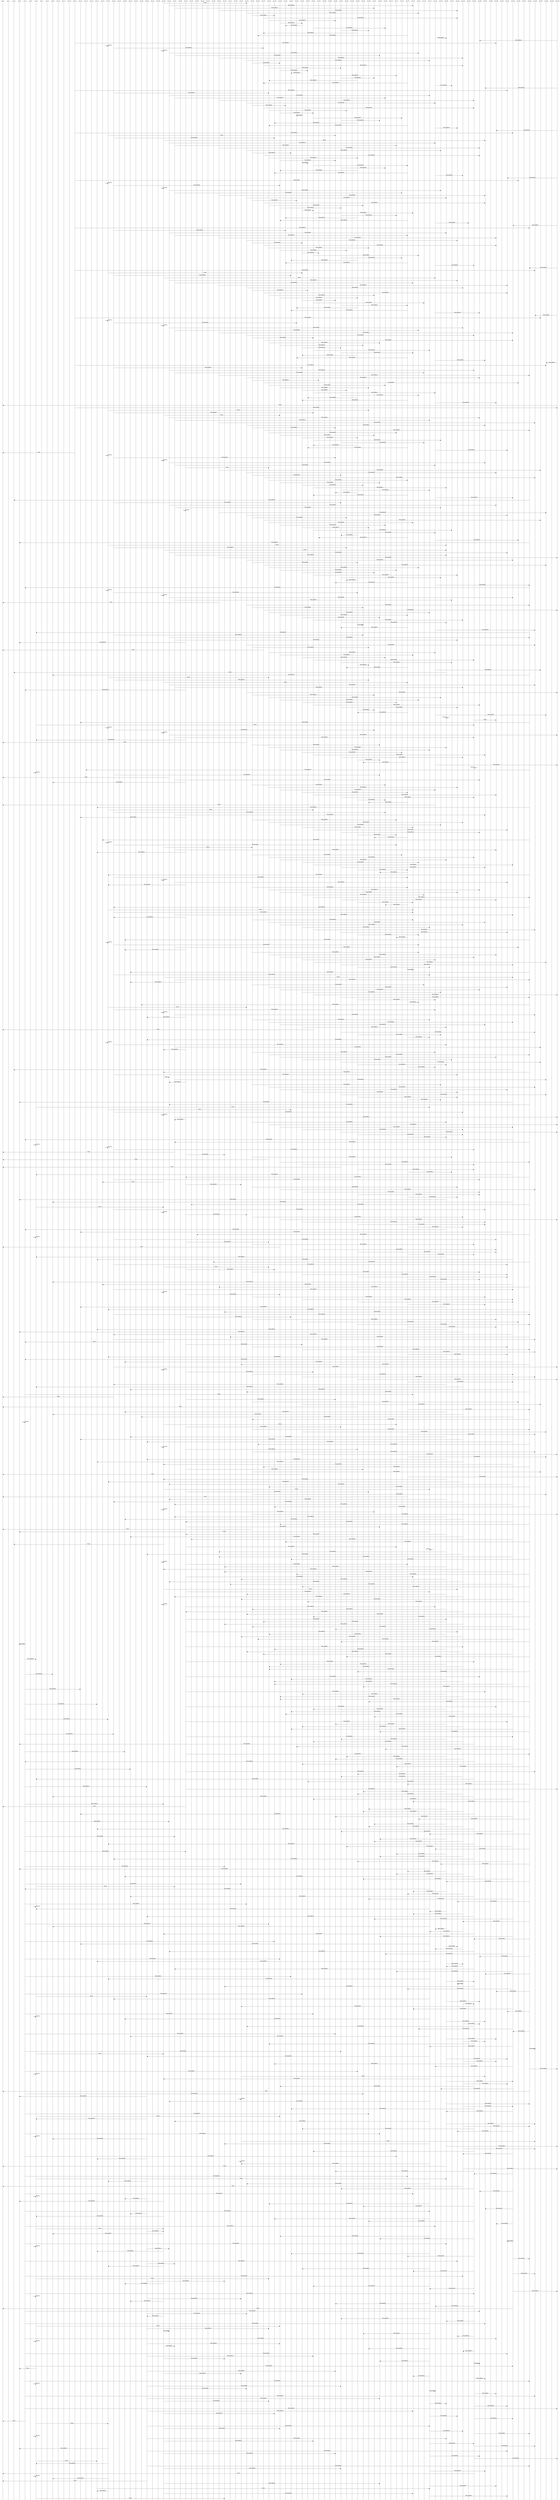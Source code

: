 msc{

Actor0,Actor1,Actor2,Actor3,Actor4,Actor5,Actor6,Actor7,Actor8,Actor9,Actor10,Actor11,Actor12,Actor13,Actor14,Actor15,Actor16,Actor17,Actor18,Actor19,Actor20,Actor21,Actor22,Actor23,Actor24,Actor25,Actor26,Actor27,Actor28,Actor29,Actor30,Actor31,Actor32,Actor33,Actor34,Actor35,Actor36,Actor37,Actor38,Actor39,Actor40,Actor41,Actor42,Actor43,Actor44,Actor45,Actor46,Actor47,Actor48,Actor49,Actor50,Actor51,Actor52,Actor53,Actor54,Actor55,Actor56,Actor57,Actor58,Actor59,Actor60,Actor61,Actor62,Actor63,Actor64,Actor65,Actor66,Actor67,Actor68,Actor69,Actor70,Actor71,Actor72,Actor73,Actor74,Actor75,Actor76,Actor77,Actor78,Actor79,Actor80,Actor81,Actor82,Actor83,Actor84,Actor85,Actor86,Actor87,Actor88,Actor89,Actor90,Actor91,Actor92,Actor93,Actor94,Actor95,Actor96,Actor97,Actor98,Actor99,Actor100;
 Actor29 => Actor44 [label="Rumor"];
 Actor30 => Actor74 [label="RemoveMe(G"];
 Actor31 => Actor67 [label="RemoveMe(G"];
 Actor39 => Actor82 [label="RemoveMe(G"];
 Actor44 => Actor75 [label="RemoveMe(G"];
 Actor45 => Actor49 [label="RemoveMe(G"];
 Actor47 => Actor82 [label="RemoveMe(G"];
 Actor48 => Actor60 [label="RemoveMe(G"];
 Actor50 => Actor54 [label="RemoveMe(G"];
 Actor54 => Actor51 [label="RemoveMe(G"];
 Actor56 => Actor69 [label="RemoveMe(G"];
 Actor61 => Actor66 [label="RemoveMe(G"];
 Actor64 => Actor47 [label="RemoveMe(G"];
 Actor73 => Actor46 [label="RemoveMe(G"];
 Actor78 => Actor80 [label="RemoveMe(G"];
 Actor100 => Actor86 [label="RemoveMe(G"];
 Actor13 => Actor89 [label="RemoveMe(G"];
 Actor19 => Actor19 [label="Remind"];
 Actor20 => Actor47 [label="RemoveMe(G"];
 Actor29 => Actor29 [label="Remind"];
 Actor30 => Actor75 [label="RemoveMe(G"];
 Actor31 => Actor68 [label="RemoveMe(G"];
 Actor39 => Actor83 [label="RemoveMe(G"];
 Actor44 => Actor77 [label="RemoveMe(G"];
 Actor45 => Actor50 [label="RemoveMe(G"];
 Actor47 => Actor83 [label="RemoveMe(G"];
 Actor48 => Actor61 [label="RemoveMe(G"];
 Actor50 => Actor55 [label="RemoveMe(G"];
 Actor54 => Actor52 [label="RemoveMe(G"];
 Actor56 => Actor71 [label="RemoveMe(G"];
 Actor61 => Actor67 [label="RemoveMe(G"];
 Actor64 => Actor48 [label="RemoveMe(G"];
 Actor73 => Actor47 [label="RemoveMe(G"];
 Actor78 => Actor81 [label="RemoveMe(G"];
 Actor100 => Actor87 [label="RemoveMe(G"];
 Actor13 => Actor91 [label="RemoveMe(G"];
 Actor20 => Actor48 [label="RemoveMe(G"];
 Actor30 => Actor77 [label="RemoveMe(G"];
 Actor31 => Actor69 [label="RemoveMe(G"];
 Actor39 => Actor85 [label="RemoveMe(G"];
 Actor44 => Actor78 [label="RemoveMe(G"];
 Actor45 => Actor51 [label="RemoveMe(G"];
 Actor47 => Actor85 [label="RemoveMe(G"];
 Actor48 => Actor62 [label="RemoveMe(G"];
 Actor50 => Actor56 [label="RemoveMe(G"];
 Actor54 => Actor53 [label="RemoveMe(G"];
 Actor56 => Actor72 [label="RemoveMe(G"];
 Actor61 => Actor68 [label="RemoveMe(G"];
 Actor64 => Actor49 [label="RemoveMe(G"];
 Actor73 => Actor48 [label="RemoveMe(G"];
 Actor78 => Actor82 [label="RemoveMe(G"];
 Actor100 => Actor89 [label="RemoveMe(G"];
 Actor13 => Actor92 [label="RemoveMe(G"];
 Actor19 => Actor60 [label="Rumor"];
 Actor20 => Actor49 [label="RemoveMe(G"];
 Actor29 => Actor87 [label="Rumor"];
 Actor30 => Actor78 [label="RemoveMe(G"];
 Actor31 => Actor71 [label="RemoveMe(G"];
 Actor39 => Actor86 [label="RemoveMe(G"];
 Actor44 => Actor79 [label="RemoveMe(G"];
 Actor45 => Actor52 [label="RemoveMe(G"];
 Actor47 => Actor86 [label="RemoveMe(G"];
 Actor48 => Actor64 [label="RemoveMe(G"];
 Actor50 => Actor60 [label="RemoveMe(G"];
 Actor54 => Actor55 [label="RemoveMe(G"];
 Actor56 => Actor73 [label="RemoveMe(G"];
 Actor61 => Actor69 [label="RemoveMe(G"];
 Actor64 => Actor50 [label="RemoveMe(G"];
 Actor73 => Actor49 [label="RemoveMe(G"];
 Actor78 => Actor83 [label="RemoveMe(G"];
 Actor100 => Actor91 [label="RemoveMe(G"];
 Actor13 => Actor93 [label="RemoveMe(G"];
 Actor19 => Actor19 [label="Remind"];
 Actor20 => Actor50 [label="RemoveMe(G"];
 Actor29 => Actor29 [label="Remind"];
 Actor30 => Actor79 [label="RemoveMe(G"];
 Actor31 => Actor72 [label="RemoveMe(G"];
 Actor39 => Actor87 [label="RemoveMe(G"];
 Actor44 => Actor80 [label="RemoveMe(G"];
 Actor45 => Actor53 [label="RemoveMe(G"];
 Actor47 => Actor87 [label="RemoveMe(G"];
 Actor48 => Actor65 [label="RemoveMe(G"];
 Actor50 => Actor61 [label="RemoveMe(G"];
 Actor54 => Actor56 [label="RemoveMe(G"];
 Actor56 => Actor74 [label="RemoveMe(G"];
 Actor61 => Actor71 [label="RemoveMe(G"];
 Actor64 => Actor51 [label="RemoveMe(G"];
 Actor73 => Actor50 [label="RemoveMe(G"];
 Actor78 => Actor84 [label="RemoveMe(G"];
 Actor100 => Actor92 [label="RemoveMe(G"];
 Actor13 => Actor95 [label="RemoveMe(G"];
 Actor20 => Actor51 [label="RemoveMe(G"];
 Actor30 => Actor80 [label="RemoveMe(G"];
 Actor31 => Actor73 [label="RemoveMe(G"];
 Actor39 => Actor89 [label="RemoveMe(G"];
 Actor44 => Actor82 [label="RemoveMe(G"];
 Actor45 => Actor54 [label="RemoveMe(G"];
 Actor47 => Actor89 [label="RemoveMe(G"];
 Actor48 => Actor66 [label="RemoveMe(G"];
 Actor50 => Actor62 [label="RemoveMe(G"];
 Actor54 => Actor57 [label="RemoveMe(G"];
 Actor56 => Actor75 [label="RemoveMe(G"];
 Actor61 => Actor72 [label="RemoveMe(G"];
 Actor64 => Actor52 [label="RemoveMe(G"];
 Actor73 => Actor51 [label="RemoveMe(G"];
 Actor78 => Actor85 [label="RemoveMe(G"];
 Actor100 => Actor95 [label="RemoveMe(G"];
 Actor13 => Actor96 [label="RemoveMe(G"];
 Actor19 => Actor54 [label="Rumor"];
 Actor20 => Actor52 [label="RemoveMe(G"];
 Actor29 => Actor78 [label="Rumor"];
 Actor30 => Actor82 [label="RemoveMe(G"];
 Actor31 => Actor74 [label="RemoveMe(G"];
 Actor39 => Actor91 [label="RemoveMe(G"];
 Actor44 => Actor83 [label="RemoveMe(G"];
 Actor45 => Actor55 [label="RemoveMe(G"];
 Actor47 => Actor91 [label="RemoveMe(G"];
 Actor48 => Actor67 [label="RemoveMe(G"];
 Actor50 => Actor64 [label="RemoveMe(G"];
 Actor54 => Actor60 [label="RemoveMe(G"];
 Actor56 => Actor76 [label="RemoveMe(G"];
 Actor61 => Actor73 [label="RemoveMe(G"];
 Actor64 => Actor53 [label="RemoveMe(G"];
 Actor73 => Actor52 [label="RemoveMe(G"];
 Actor78 => Actor86 [label="RemoveMe(G"];
 Actor100 => Actor96 [label="RemoveMe(G"];
 Actor13 => Actor97 [label="RemoveMe(G"];
 Actor19 => Actor19 [label="Remind"];
 Actor20 => Actor53 [label="RemoveMe(G"];
 Actor29 => Actor29 [label="Remind"];
 Actor30 => Actor83 [label="RemoveMe(G"];
 Actor31 => Actor75 [label="RemoveMe(G"];
 Actor39 => Actor92 [label="RemoveMe(G"];
 Actor44 => Actor85 [label="RemoveMe(G"];
 Actor45 => Actor56 [label="RemoveMe(G"];
 Actor47 => Actor92 [label="RemoveMe(G"];
 Actor48 => Actor68 [label="RemoveMe(G"];
 Actor50 => Actor65 [label="RemoveMe(G"];
 Actor54 => Actor61 [label="RemoveMe(G"];
 Actor56 => Actor77 [label="RemoveMe(G"];
 Actor61 => Actor74 [label="RemoveMe(G"];
 Actor64 => Actor54 [label="RemoveMe(G"];
 Actor73 => Actor53 [label="RemoveMe(G"];
 Actor78 => Actor87 [label="RemoveMe(G"];
 Actor100 => Actor98 [label="RemoveMe(G"];
 Actor13 => Actor98 [label="RemoveMe(G"];
 Actor20 => Actor54 [label="RemoveMe(G"];
 Actor30 => Actor85 [label="RemoveMe(G"];
 Actor31 => Actor76 [label="RemoveMe(G"];
 Actor39 => Actor95 [label="RemoveMe(G"];
 Actor44 => Actor86 [label="RemoveMe(G"];
 Actor45 => Actor57 [label="RemoveMe(G"];
 Actor47 => Actor93 [label="RemoveMe(G"];
 Actor48 => Actor69 [label="RemoveMe(G"];
 Actor50 => Actor66 [label="RemoveMe(G"];
 Actor54 => Actor62 [label="RemoveMe(G"];
 Actor56 => Actor78 [label="RemoveMe(G"];
 Actor61 => Actor75 [label="RemoveMe(G"];
 Actor64 => Actor55 [label="RemoveMe(G"];
 Actor73 => Actor54 [label="RemoveMe(G"];
 Actor78 => Actor89 [label="RemoveMe(G"];
 Actor100 => Actor0 [label="Finish"];
 Actor13 => Actor100 [label="RemoveMe(G"];
 Actor19 => Actor66 [label="Rumor"];
 Actor20 => Actor56 [label="RemoveMe(G"];
 Actor29 => Actor50 [label="Rumor"];
 Actor30 => Actor86 [label="RemoveMe(G"];
 Actor31 => Actor77 [label="RemoveMe(G"];
 Actor39 => Actor96 [label="RemoveMe(G"];
 Actor44 => Actor87 [label="RemoveMe(G"];
 Actor45 => Actor60 [label="RemoveMe(G"];
 Actor47 => Actor95 [label="RemoveMe(G"];
 Actor48 => Actor71 [label="RemoveMe(G"];
 Actor50 => Actor67 [label="RemoveMe(G"];
 Actor54 => Actor64 [label="RemoveMe(G"];
 Actor56 => Actor79 [label="RemoveMe(G"];
 Actor61 => Actor76 [label="RemoveMe(G"];
 Actor64 => Actor56 [label="RemoveMe(G"];
 Actor73 => Actor55 [label="RemoveMe(G"];
 Actor78 => Actor91 [label="RemoveMe(G"];
 Actor13 => Actor0 [label="Finish"];
 Actor19 => Actor19 [label="Remind"];
 Actor20 => Actor60 [label="RemoveMe(G"];
 Actor29 => Actor29 [label="Remind"];
 Actor30 => Actor87 [label="RemoveMe(G"];
 Actor31 => Actor78 [label="RemoveMe(G"];
 Actor33 => Actor48 [label="Rumor"];
 Actor39 => Actor97 [label="RemoveMe(G"];
 Actor44 => Actor89 [label="RemoveMe(G"];
 Actor45 => Actor61 [label="RemoveMe(G"];
 Actor47 => Actor96 [label="RemoveMe(G"];
 Actor48 => Actor73 [label="RemoveMe(G"];
 Actor50 => Actor68 [label="RemoveMe(G"];
 Actor54 => Actor65 [label="RemoveMe(G"];
 Actor56 => Actor80 [label="RemoveMe(G"];
 Actor61 => Actor77 [label="RemoveMe(G"];
 Actor64 => Actor60 [label="RemoveMe(G"];
 Actor73 => Actor56 [label="RemoveMe(G"];
 Actor78 => Actor92 [label="RemoveMe(G"];
 Actor95 => Actor2 [label="RemoveMe(G"];
 Actor20 => Actor61 [label="RemoveMe(G"];
 Actor30 => Actor89 [label="RemoveMe(G"];
 Actor31 => Actor79 [label="RemoveMe(G"];
 Actor33 => Actor33 [label="Remind"];
 Actor39 => Actor98 [label="RemoveMe(G"];
 Actor44 => Actor91 [label="RemoveMe(G"];
 Actor45 => Actor62 [label="RemoveMe(G"];
 Actor47 => Actor97 [label="RemoveMe(G"];
 Actor48 => Actor74 [label="RemoveMe(G"];
 Actor50 => Actor69 [label="RemoveMe(G"];
 Actor54 => Actor66 [label="RemoveMe(G"];
 Actor56 => Actor81 [label="RemoveMe(G"];
 Actor61 => Actor78 [label="RemoveMe(G"];
 Actor64 => Actor61 [label="RemoveMe(G"];
 Actor73 => Actor57 [label="RemoveMe(G"];
 Actor78 => Actor93 [label="RemoveMe(G"];
 Actor95 => Actor3 [label="RemoveMe(G"];
 Actor19 => Actor80 [label="Rumor"];
 Actor20 => Actor62 [label="RemoveMe(G"];
 Actor29 => Actor80 [label="Rumor"];
 Actor30 => Actor91 [label="RemoveMe(G"];
 Actor31 => Actor80 [label="RemoveMe(G"];
 Actor39 => Actor100 [label="RemoveMe(G"];
 Actor44 => Actor92 [label="RemoveMe(G"];
 Actor45 => Actor64 [label="RemoveMe(G"];
 Actor47 => Actor98 [label="RemoveMe(G"];
 Actor48 => Actor75 [label="RemoveMe(G"];
 Actor50 => Actor71 [label="RemoveMe(G"];
 Actor54 => Actor67 [label="RemoveMe(G"];
 Actor56 => Actor82 [label="RemoveMe(G"];
 Actor61 => Actor79 [label="RemoveMe(G"];
 Actor64 => Actor62 [label="RemoveMe(G"];
 Actor73 => Actor60 [label="RemoveMe(G"];
 Actor78 => Actor95 [label="RemoveMe(G"];
 Actor95 => Actor4 [label="RemoveMe(G"];
 Actor19 => Actor19 [label="Remind"];
 Actor20 => Actor64 [label="RemoveMe(G"];
 Actor29 => Actor29 [label="Remind"];
 Actor30 => Actor92 [label="RemoveMe(G"];
 Actor31 => Actor81 [label="RemoveMe(G"];
 Actor39 => Actor0 [label="Finish"];
 Actor44 => Actor95 [label="RemoveMe(G"];
 Actor45 => Actor65 [label="RemoveMe(G"];
 Actor47 => Actor100 [label="RemoveMe(G"];
 Actor48 => Actor77 [label="RemoveMe(G"];
 Actor50 => Actor73 [label="RemoveMe(G"];
 Actor54 => Actor68 [label="RemoveMe(G"];
 Actor56 => Actor83 [label="RemoveMe(G"];
 Actor61 => Actor80 [label="RemoveMe(G"];
 Actor64 => Actor65 [label="RemoveMe(G"];
 Actor73 => Actor61 [label="RemoveMe(G"];
 Actor78 => Actor96 [label="RemoveMe(G"];
 Actor95 => Actor6 [label="RemoveMe(G"];
 Actor20 => Actor65 [label="RemoveMe(G"];
 Actor30 => Actor95 [label="RemoveMe(G"];
 Actor31 => Actor82 [label="RemoveMe(G"];
 Actor33 => Actor3 [label="RemoveMe(G"];
 Actor44 => Actor96 [label="RemoveMe(G"];
 Actor45 => Actor66 [label="RemoveMe(G"];
 Actor47 => Actor0 [label="Finish"];
 Actor48 => Actor78 [label="RemoveMe(G"];
 Actor50 => Actor74 [label="RemoveMe(G"];
 Actor54 => Actor69 [label="RemoveMe(G"];
 Actor56 => Actor85 [label="RemoveMe(G"];
 Actor61 => Actor81 [label="RemoveMe(G"];
 Actor64 => Actor66 [label="RemoveMe(G"];
 Actor73 => Actor62 [label="RemoveMe(G"];
 Actor78 => Actor97 [label="RemoveMe(G"];
 Actor80 => Actor2 [label="Rumor"];
 Actor95 => Actor9 [label="RemoveMe(G"];
 Actor19 => Actor48 [label="Rumor"];
 Actor20 => Actor66 [label="RemoveMe(G"];
 Actor29 => Actor73 [label="Rumor"];
 Actor30 => Actor96 [label="RemoveMe(G"];
 Actor31 => Actor83 [label="RemoveMe(G"];
 Actor33 => Actor4 [label="RemoveMe(G"];
 Actor44 => Actor100 [label="RemoveMe(G"];
 Actor45 => Actor67 [label="RemoveMe(G"];
 Actor48 => Actor79 [label="RemoveMe(G"];
 Actor50 => Actor75 [label="RemoveMe(G"];
 Actor54 => Actor71 [label="RemoveMe(G"];
 Actor56 => Actor86 [label="RemoveMe(G"];
 Actor61 => Actor82 [label="RemoveMe(G"];
 Actor64 => Actor67 [label="RemoveMe(G"];
 Actor73 => Actor64 [label="RemoveMe(G"];
 Actor78 => Actor98 [label="RemoveMe(G"];
 Actor80 => Actor80 [label="Remind"];
 Actor85 => Actor89 [label="Rumor"];
 Actor95 => Actor14 [label="RemoveMe(G"];
 Actor6 => Actor85 [label="Rumor"];
 Actor19 => Actor19 [label="Remind"];
 Actor20 => Actor67 [label="RemoveMe(G"];
 Actor29 => Actor29 [label="Remind"];
 Actor30 => Actor100 [label="RemoveMe(G"];
 Actor31 => Actor85 [label="RemoveMe(G"];
 Actor33 => Actor6 [label="RemoveMe(G"];
 Actor44 => Actor0 [label="Finish"];
 Actor45 => Actor68 [label="RemoveMe(G"];
 Actor48 => Actor80 [label="RemoveMe(G"];
 Actor50 => Actor77 [label="RemoveMe(G"];
 Actor54 => Actor72 [label="RemoveMe(G"];
 Actor56 => Actor87 [label="RemoveMe(G"];
 Actor61 => Actor83 [label="RemoveMe(G"];
 Actor64 => Actor68 [label="RemoveMe(G"];
 Actor73 => Actor65 [label="RemoveMe(G"];
 Actor78 => Actor100 [label="RemoveMe(G"];
 Actor85 => Actor85 [label="Remind"];
 Actor95 => Actor15 [label="RemoveMe(G"];
 Actor6 => Actor6 [label="Remind"];
 Actor20 => Actor68 [label="RemoveMe(G"];
 Actor30 => Actor0 [label="Finish"];
 Actor31 => Actor86 [label="RemoveMe(G"];
 Actor33 => Actor9 [label="RemoveMe(G"];
 Actor45 => Actor69 [label="RemoveMe(G"];
 Actor48 => Actor82 [label="RemoveMe(G"];
 Actor50 => Actor78 [label="RemoveMe(G"];
 Actor54 => Actor73 [label="RemoveMe(G"];
 Actor56 => Actor89 [label="RemoveMe(G"];
 Actor61 => Actor85 [label="RemoveMe(G"];
 Actor64 => Actor69 [label="RemoveMe(G"];
 Actor73 => Actor66 [label="RemoveMe(G"];
 Actor78 => Actor0 [label="Finish"];
 Actor95 => Actor17 [label="RemoveMe(G"];
 Actor19 => Actor56 [label="Rumor"];
 Actor20 => Actor69 [label="RemoveMe(G"];
 Actor31 => Actor87 [label="RemoveMe(G"];
 Actor33 => Actor14 [label="RemoveMe(G"];
 Actor45 => Actor71 [label="RemoveMe(G"];
 Actor48 => Actor83 [label="RemoveMe(G"];
 Actor50 => Actor79 [label="RemoveMe(G"];
 Actor54 => Actor74 [label="RemoveMe(G"];
 Actor56 => Actor91 [label="RemoveMe(G"];
 Actor61 => Actor86 [label="RemoveMe(G"];
 Actor64 => Actor71 [label="RemoveMe(G"];
 Actor73 => Actor67 [label="RemoveMe(G"];
 Actor95 => Actor18 [label="RemoveMe(G"];
 Actor19 => Actor19 [label="Remind"];
 Actor20 => Actor71 [label="RemoveMe(G"];
 Actor29 => Actor45 [label="Rumor"];
 Actor31 => Actor89 [label="RemoveMe(G"];
 Actor33 => Actor17 [label="RemoveMe(G"];
 Actor45 => Actor72 [label="RemoveMe(G"];
 Actor48 => Actor85 [label="RemoveMe(G"];
 Actor50 => Actor80 [label="RemoveMe(G"];
 Actor54 => Actor75 [label="RemoveMe(G"];
 Actor56 => Actor92 [label="RemoveMe(G"];
 Actor61 => Actor87 [label="RemoveMe(G"];
 Actor64 => Actor73 [label="RemoveMe(G"];
 Actor73 => Actor68 [label="RemoveMe(G"];
 Actor95 => Actor19 [label="RemoveMe(G"];
 Actor20 => Actor73 [label="RemoveMe(G"];
 Actor29 => Actor29 [label="Remind"];
 Actor31 => Actor91 [label="RemoveMe(G"];
 Actor33 => Actor19 [label="RemoveMe(G"];
 Actor45 => Actor73 [label="RemoveMe(G"];
 Actor48 => Actor86 [label="RemoveMe(G"];
 Actor50 => Actor82 [label="RemoveMe(G"];
 Actor54 => Actor76 [label="RemoveMe(G"];
 Actor56 => Actor95 [label="RemoveMe(G"];
 Actor61 => Actor89 [label="RemoveMe(G"];
 Actor64 => Actor74 [label="RemoveMe(G"];
 Actor73 => Actor69 [label="RemoveMe(G"];
 Actor95 => Actor20 [label="RemoveMe(G"];
 Actor19 => Actor74 [label="Rumor"];
 Actor20 => Actor74 [label="RemoveMe(G"];
 Actor31 => Actor92 [label="RemoveMe(G"];
 Actor33 => Actor20 [label="RemoveMe(G"];
 Actor45 => Actor74 [label="RemoveMe(G"];
 Actor48 => Actor87 [label="RemoveMe(G"];
 Actor50 => Actor83 [label="RemoveMe(G"];
 Actor54 => Actor77 [label="RemoveMe(G"];
 Actor56 => Actor96 [label="RemoveMe(G"];
 Actor61 => Actor91 [label="RemoveMe(G"];
 Actor64 => Actor75 [label="RemoveMe(G"];
 Actor73 => Actor71 [label="RemoveMe(G"];
 Actor95 => Actor22 [label="RemoveMe(G"];
 Actor19 => Actor19 [label="Remind"];
 Actor20 => Actor75 [label="RemoveMe(G"];
 Actor31 => Actor93 [label="RemoveMe(G"];
 Actor33 => Actor22 [label="RemoveMe(G"];
 Actor45 => Actor75 [label="RemoveMe(G"];
 Actor48 => Actor89 [label="RemoveMe(G"];
 Actor50 => Actor85 [label="RemoveMe(G"];
 Actor54 => Actor78 [label="RemoveMe(G"];
 Actor56 => Actor98 [label="RemoveMe(G"];
 Actor61 => Actor92 [label="RemoveMe(G"];
 Actor64 => Actor77 [label="RemoveMe(G"];
 Actor73 => Actor74 [label="RemoveMe(G"];
 Actor95 => Actor23 [label="RemoveMe(G"];
 Actor20 => Actor77 [label="RemoveMe(G"];
 Actor29 => Actor92 [label="Rumor"];
 Actor31 => Actor95 [label="RemoveMe(G"];
 Actor33 => Actor23 [label="RemoveMe(G"];
 Actor45 => Actor76 [label="RemoveMe(G"];
 Actor48 => Actor91 [label="RemoveMe(G"];
 Actor50 => Actor86 [label="RemoveMe(G"];
 Actor54 => Actor79 [label="RemoveMe(G"];
 Actor56 => Actor100 [label="RemoveMe(G"];
 Actor61 => Actor95 [label="RemoveMe(G"];
 Actor64 => Actor78 [label="RemoveMe(G"];
 Actor73 => Actor75 [label="RemoveMe(G"];
 Actor95 => Actor25 [label="RemoveMe(G"];
 Actor19 => Actor44 [label="Rumor"];
 Actor20 => Actor78 [label="RemoveMe(G"];
 Actor29 => Actor29 [label="Remind"];
 Actor31 => Actor96 [label="RemoveMe(G"];
 Actor33 => Actor26 [label="RemoveMe(G"];
 Actor45 => Actor77 [label="RemoveMe(G"];
 Actor48 => Actor92 [label="RemoveMe(G"];
 Actor50 => Actor87 [label="RemoveMe(G"];
 Actor54 => Actor80 [label="RemoveMe(G"];
 Actor56 => Actor0 [label="Finish"];
 Actor61 => Actor96 [label="RemoveMe(G"];
 Actor64 => Actor79 [label="RemoveMe(G"];
 Actor73 => Actor77 [label="RemoveMe(G"];
 Actor95 => Actor26 [label="RemoveMe(G"];
 Actor19 => Actor19 [label="Remind"];
 Actor20 => Actor80 [label="RemoveMe(G"];
 Actor31 => Actor97 [label="RemoveMe(G"];
 Actor33 => Actor29 [label="RemoveMe(G"];
 Actor45 => Actor78 [label="RemoveMe(G"];
 Actor48 => Actor95 [label="RemoveMe(G"];
 Actor50 => Actor89 [label="RemoveMe(G"];
 Actor54 => Actor81 [label="RemoveMe(G"];
 Actor61 => Actor97 [label="RemoveMe(G"];
 Actor64 => Actor80 [label="RemoveMe(G"];
 Actor73 => Actor78 [label="RemoveMe(G"];
 Actor92 => Actor2 [label="RemoveMe(G"];
 Actor95 => Actor29 [label="RemoveMe(G"];
 Actor20 => Actor82 [label="RemoveMe(G"];
 Actor29 => Actor30 [label="Rumor"];
 Actor31 => Actor98 [label="RemoveMe(G"];
 Actor33 => Actor30 [label="RemoveMe(G"];
 Actor45 => Actor79 [label="RemoveMe(G"];
 Actor48 => Actor96 [label="RemoveMe(G"];
 Actor50 => Actor91 [label="RemoveMe(G"];
 Actor54 => Actor82 [label="RemoveMe(G"];
 Actor61 => Actor98 [label="RemoveMe(G"];
 Actor64 => Actor82 [label="RemoveMe(G"];
 Actor73 => Actor79 [label="RemoveMe(G"];
 Actor92 => Actor3 [label="RemoveMe(G"];
 Actor95 => Actor30 [label="RemoveMe(G"];
 Actor6 => Actor77 [label="Rumor"];
 Actor19 => Actor52 [label="Rumor"];
 Actor20 => Actor83 [label="RemoveMe(G"];
 Actor29 => Actor29 [label="Remind"];
 Actor31 => Actor100 [label="RemoveMe(G"];
 Actor33 => Actor31 [label="RemoveMe(G"];
 Actor45 => Actor80 [label="RemoveMe(G"];
 Actor48 => Actor100 [label="RemoveMe(G"];
 Actor50 => Actor92 [label="RemoveMe(G"];
 Actor54 => Actor83 [label="RemoveMe(G"];
 Actor61 => Actor100 [label="RemoveMe(G"];
 Actor64 => Actor83 [label="RemoveMe(G"];
 Actor73 => Actor80 [label="RemoveMe(G"];
 Actor92 => Actor4 [label="RemoveMe(G"];
 Actor95 => Actor31 [label="RemoveMe(G"];
 Actor6 => Actor6 [label="Remind"];
 Actor19 => Actor19 [label="Remind"];
 Actor20 => Actor85 [label="RemoveMe(G"];
 Actor31 => Actor0 [label="Finish"];
 Actor33 => Actor40 [label="RemoveMe(G"];
 Actor45 => Actor81 [label="RemoveMe(G"];
 Actor48 => Actor0 [label="Finish"];
 Actor50 => Actor95 [label="RemoveMe(G"];
 Actor54 => Actor85 [label="RemoveMe(G"];
 Actor61 => Actor0 [label="Finish"];
 Actor64 => Actor85 [label="RemoveMe(G"];
 Actor73 => Actor81 [label="RemoveMe(G"];
 Actor92 => Actor6 [label="RemoveMe(G"];
 Actor95 => Actor33 [label="RemoveMe(G"];
 Actor20 => Actor86 [label="RemoveMe(G"];
 Actor29 => Actor18 [label="Rumor"];
 Actor33 => Actor43 [label="RemoveMe(G"];
 Actor45 => Actor82 [label="RemoveMe(G"];
 Actor50 => Actor96 [label="RemoveMe(G"];
 Actor54 => Actor86 [label="RemoveMe(G"];
 Actor64 => Actor86 [label="RemoveMe(G"];
 Actor73 => Actor82 [label="RemoveMe(G"];
 Actor80 => Actor3 [label="RemoveMe(G"];
 Actor92 => Actor9 [label="RemoveMe(G"];
 Actor95 => Actor34 [label="RemoveMe(G"];
 Actor6 => Actor29 [label="Rumor"];
 Actor20 => Actor87 [label="RemoveMe(G"];
 Actor29 => Actor29 [label="Remind"];
 Actor33 => Actor44 [label="RemoveMe(G"];
 Actor45 => Actor83 [label="RemoveMe(G"];
 Actor50 => Actor100 [label="RemoveMe(G"];
 Actor54 => Actor87 [label="RemoveMe(G"];
 Actor64 => Actor87 [label="RemoveMe(G"];
 Actor73 => Actor83 [label="RemoveMe(G"];
 Actor80 => Actor4 [label="RemoveMe(G"];
 Actor92 => Actor14 [label="RemoveMe(G"];
 Actor95 => Actor35 [label="RemoveMe(G"];
 Actor6 => Actor6 [label="Remind"];
 Actor20 => Actor89 [label="RemoveMe(G"];
 Actor33 => Actor48 [label="RemoveMe(G"];
 Actor45 => Actor85 [label="RemoveMe(G"];
 Actor50 => Actor0 [label="Finish"];
 Actor54 => Actor89 [label="RemoveMe(G"];
 Actor64 => Actor89 [label="RemoveMe(G"];
 Actor73 => Actor85 [label="RemoveMe(G"];
 Actor80 => Actor6 [label="RemoveMe(G"];
 Actor92 => Actor17 [label="RemoveMe(G"];
 Actor95 => Actor38 [label="RemoveMe(G"];
 Actor20 => Actor91 [label="RemoveMe(G"];
 Actor29 => Actor48 [label="Rumor"];
 Actor33 => Actor49 [label="RemoveMe(G"];
 Actor45 => Actor86 [label="RemoveMe(G"];
 Actor54 => Actor91 [label="RemoveMe(G"];
 Actor64 => Actor91 [label="RemoveMe(G"];
 Actor73 => Actor86 [label="RemoveMe(G"];
 Actor80 => Actor9 [label="RemoveMe(G"];
 Actor92 => Actor18 [label="RemoveMe(G"];
 Actor95 => Actor39 [label="RemoveMe(G"];
 Actor20 => Actor92 [label="RemoveMe(G"];
 Actor29 => Actor29 [label="Remind"];
 Actor33 => Actor50 [label="RemoveMe(G"];
 Actor45 => Actor87 [label="RemoveMe(G"];
 Actor54 => Actor92 [label="RemoveMe(G"];
 Actor64 => Actor92 [label="RemoveMe(G"];
 Actor73 => Actor87 [label="RemoveMe(G"];
 Actor80 => Actor14 [label="RemoveMe(G"];
 Actor92 => Actor19 [label="RemoveMe(G"];
 Actor95 => Actor40 [label="RemoveMe(G"];
 Actor20 => Actor95 [label="RemoveMe(G"];
 Actor33 => Actor52 [label="RemoveMe(G"];
 Actor45 => Actor89 [label="RemoveMe(G"];
 Actor54 => Actor93 [label="RemoveMe(G"];
 Actor64 => Actor95 [label="RemoveMe(G"];
 Actor73 => Actor89 [label="RemoveMe(G"];
 Actor80 => Actor17 [label="RemoveMe(G"];
 Actor83 => Actor3 [label="RemoveMe(G"];
 Actor92 => Actor20 [label="RemoveMe(G"];
 Actor95 => Actor41 [label="RemoveMe(G"];
 Actor20 => Actor96 [label="RemoveMe(G"];
 Actor29 => Actor4 [label="Rumor"];
 Actor33 => Actor54 [label="RemoveMe(G"];
 Actor45 => Actor91 [label="RemoveMe(G"];
 Actor54 => Actor95 [label="RemoveMe(G"];
 Actor64 => Actor96 [label="RemoveMe(G"];
 Actor73 => Actor91 [label="RemoveMe(G"];
 Actor80 => Actor19 [label="RemoveMe(G"];
 Actor83 => Actor4 [label="RemoveMe(G"];
 Actor92 => Actor22 [label="RemoveMe(G"];
 Actor95 => Actor43 [label="RemoveMe(G"];
 Actor20 => Actor100 [label="RemoveMe(G"];
 Actor29 => Actor29 [label="Remind"];
 Actor33 => Actor56 [label="RemoveMe(G"];
 Actor45 => Actor92 [label="RemoveMe(G"];
 Actor54 => Actor96 [label="RemoveMe(G"];
 Actor64 => Actor100 [label="RemoveMe(G"];
 Actor73 => Actor92 [label="RemoveMe(G"];
 Actor80 => Actor20 [label="RemoveMe(G"];
 Actor83 => Actor6 [label="RemoveMe(G"];
 Actor92 => Actor23 [label="RemoveMe(G"];
 Actor95 => Actor44 [label="RemoveMe(G"];
 Actor4 => Actor74 [label="Rumor"];
 Actor20 => Actor0 [label="Finish"];
 Actor33 => Actor60 [label="RemoveMe(G"];
 Actor45 => Actor93 [label="RemoveMe(G"];
 Actor54 => Actor97 [label="RemoveMe(G"];
 Actor64 => Actor0 [label="Finish"];
 Actor73 => Actor95 [label="RemoveMe(G"];
 Actor80 => Actor22 [label="RemoveMe(G"];
 Actor83 => Actor9 [label="RemoveMe(G"];
 Actor92 => Actor25 [label="RemoveMe(G"];
 Actor95 => Actor45 [label="RemoveMe(G"];
 Actor4 => Actor4 [label="Remind"];
 Actor29 => Actor71 [label="Rumor"];
 Actor33 => Actor61 [label="RemoveMe(G"];
 Actor45 => Actor95 [label="RemoveMe(G"];
 Actor54 => Actor98 [label="RemoveMe(G"];
 Actor73 => Actor96 [label="RemoveMe(G"];
 Actor80 => Actor23 [label="RemoveMe(G"];
 Actor83 => Actor14 [label="RemoveMe(G"];
 Actor92 => Actor26 [label="RemoveMe(G"];
 Actor95 => Actor46 [label="RemoveMe(G"];
 Actor29 => Actor29 [label="Remind"];
 Actor33 => Actor64 [label="RemoveMe(G"];
 Actor45 => Actor96 [label="RemoveMe(G"];
 Actor54 => Actor100 [label="RemoveMe(G"];
 Actor73 => Actor98 [label="RemoveMe(G"];
 Actor80 => Actor26 [label="RemoveMe(G"];
 Actor83 => Actor17 [label="RemoveMe(G"];
 Actor92 => Actor29 [label="RemoveMe(G"];
 Actor95 => Actor47 [label="RemoveMe(G"];
 Actor33 => Actor65 [label="RemoveMe(G"];
 Actor45 => Actor97 [label="RemoveMe(G"];
 Actor54 => Actor0 [label="Finish"];
 Actor73 => Actor100 [label="RemoveMe(G"];
 Actor80 => Actor29 [label="RemoveMe(G"];
 Actor83 => Actor19 [label="RemoveMe(G"];
 Actor92 => Actor30 [label="RemoveMe(G"];
 Actor95 => Actor48 [label="RemoveMe(G"];
 Actor29 => Actor77 [label="Rumor"];
 Actor33 => Actor66 [label="RemoveMe(G"];
 Actor45 => Actor98 [label="RemoveMe(G"];
 Actor73 => Actor0 [label="Finish"];
 Actor80 => Actor30 [label="RemoveMe(G"];
 Actor83 => Actor20 [label="RemoveMe(G"];
 Actor92 => Actor31 [label="RemoveMe(G"];
 Actor95 => Actor49 [label="RemoveMe(G"];
 Actor29 => Actor29 [label="Remind"];
 Actor33 => Actor67 [label="RemoveMe(G"];
 Actor45 => Actor100 [label="RemoveMe(G"];
 Actor80 => Actor31 [label="RemoveMe(G"];
 Actor83 => Actor22 [label="RemoveMe(G"];
 Actor92 => Actor33 [label="RemoveMe(G"];
 Actor95 => Actor50 [label="RemoveMe(G"];
 Actor33 => Actor68 [label="RemoveMe(G"];
 Actor45 => Actor0 [label="Finish"];
 Actor77 => Actor3 [label="Rumor"];
 Actor80 => Actor33 [label="RemoveMe(G"];
 Actor83 => Actor23 [label="RemoveMe(G"];
 Actor92 => Actor34 [label="RemoveMe(G"];
 Actor95 => Actor51 [label="RemoveMe(G"];
 Actor29 => Actor2 [label="Rumor"];
 Actor33 => Actor71 [label="RemoveMe(G"];
 Actor77 => Actor77 [label="Remind"];
 Actor80 => Actor39 [label="RemoveMe(G"];
 Actor83 => Actor26 [label="RemoveMe(G"];
 Actor92 => Actor39 [label="RemoveMe(G"];
 Actor95 => Actor52 [label="RemoveMe(G"];
 Actor29 => Actor29 [label="Remind"];
 Actor33 => Actor73 [label="RemoveMe(G"];
 Actor80 => Actor40 [label="RemoveMe(G"];
 Actor83 => Actor29 [label="RemoveMe(G"];
 Actor92 => Actor40 [label="RemoveMe(G"];
 Actor95 => Actor53 [label="RemoveMe(G"];
 Actor33 => Actor74 [label="RemoveMe(G"];
 Actor80 => Actor43 [label="RemoveMe(G"];
 Actor83 => Actor30 [label="RemoveMe(G"];
 Actor92 => Actor41 [label="RemoveMe(G"];
 Actor95 => Actor54 [label="RemoveMe(G"];
 Actor29 => Actor82 [label="Rumor"];
 Actor33 => Actor77 [label="RemoveMe(G"];
 Actor80 => Actor44 [label="RemoveMe(G"];
 Actor83 => Actor31 [label="RemoveMe(G"];
 Actor92 => Actor43 [label="RemoveMe(G"];
 Actor95 => Actor55 [label="RemoveMe(G"];
 Actor29 => Actor29 [label="Remind"];
 Actor33 => Actor78 [label="RemoveMe(G"];
 Actor80 => Actor45 [label="RemoveMe(G"];
 Actor83 => Actor33 [label="RemoveMe(G"];
 Actor92 => Actor44 [label="RemoveMe(G"];
 Actor95 => Actor56 [label="RemoveMe(G"];
 Actor33 => Actor80 [label="RemoveMe(G"];
 Actor80 => Actor47 [label="RemoveMe(G"];
 Actor83 => Actor40 [label="RemoveMe(G"];
 Actor92 => Actor45 [label="RemoveMe(G"];
 Actor95 => Actor60 [label="RemoveMe(G"];
 Actor33 => Actor82 [label="RemoveMe(G"];
 Actor80 => Actor48 [label="RemoveMe(G"];
 Actor83 => Actor43 [label="RemoveMe(G"];
 Actor92 => Actor46 [label="RemoveMe(G"];
 Actor95 => Actor61 [label="RemoveMe(G"];
 Actor4 => Actor3 [label="RemoveMe(G"];
 Actor33 => Actor83 [label="RemoveMe(G"];
 Actor80 => Actor49 [label="RemoveMe(G"];
 Actor83 => Actor44 [label="RemoveMe(G"];
 Actor92 => Actor47 [label="RemoveMe(G"];
 Actor95 => Actor62 [label="RemoveMe(G"];
 Actor4 => Actor6 [label="RemoveMe(G"];
 Actor33 => Actor85 [label="RemoveMe(G"];
 Actor80 => Actor50 [label="RemoveMe(G"];
 Actor83 => Actor48 [label="RemoveMe(G"];
 Actor92 => Actor48 [label="RemoveMe(G"];
 Actor95 => Actor64 [label="RemoveMe(G"];
 Actor4 => Actor9 [label="RemoveMe(G"];
 Actor33 => Actor86 [label="RemoveMe(G"];
 Actor80 => Actor52 [label="RemoveMe(G"];
 Actor83 => Actor49 [label="RemoveMe(G"];
 Actor92 => Actor49 [label="RemoveMe(G"];
 Actor95 => Actor65 [label="RemoveMe(G"];
 Actor4 => Actor14 [label="RemoveMe(G"];
 Actor33 => Actor87 [label="RemoveMe(G"];
 Actor80 => Actor54 [label="RemoveMe(G"];
 Actor83 => Actor50 [label="RemoveMe(G"];
 Actor92 => Actor50 [label="RemoveMe(G"];
 Actor95 => Actor66 [label="RemoveMe(G"];
 Actor4 => Actor17 [label="RemoveMe(G"];
 Actor33 => Actor89 [label="RemoveMe(G"];
 Actor80 => Actor56 [label="RemoveMe(G"];
 Actor83 => Actor52 [label="RemoveMe(G"];
 Actor92 => Actor51 [label="RemoveMe(G"];
 Actor95 => Actor67 [label="RemoveMe(G"];
 Actor4 => Actor19 [label="RemoveMe(G"];
 Actor33 => Actor91 [label="RemoveMe(G"];
 Actor80 => Actor60 [label="RemoveMe(G"];
 Actor83 => Actor54 [label="RemoveMe(G"];
 Actor92 => Actor52 [label="RemoveMe(G"];
 Actor95 => Actor68 [label="RemoveMe(G"];
 Actor4 => Actor20 [label="RemoveMe(G"];
 Actor33 => Actor92 [label="RemoveMe(G"];
 Actor80 => Actor61 [label="RemoveMe(G"];
 Actor83 => Actor56 [label="RemoveMe(G"];
 Actor85 => Actor3 [label="RemoveMe(G"];
 Actor92 => Actor53 [label="RemoveMe(G"];
 Actor95 => Actor69 [label="RemoveMe(G"];
 Actor4 => Actor22 [label="RemoveMe(G"];
 Actor33 => Actor95 [label="RemoveMe(G"];
 Actor80 => Actor62 [label="RemoveMe(G"];
 Actor83 => Actor60 [label="RemoveMe(G"];
 Actor85 => Actor4 [label="RemoveMe(G"];
 Actor92 => Actor54 [label="RemoveMe(G"];
 Actor95 => Actor71 [label="RemoveMe(G"];
 Actor4 => Actor23 [label="RemoveMe(G"];
 Actor33 => Actor96 [label="RemoveMe(G"];
 Actor80 => Actor64 [label="RemoveMe(G"];
 Actor83 => Actor61 [label="RemoveMe(G"];
 Actor85 => Actor6 [label="RemoveMe(G"];
 Actor92 => Actor55 [label="RemoveMe(G"];
 Actor95 => Actor73 [label="RemoveMe(G"];
 Actor4 => Actor26 [label="RemoveMe(G"];
 Actor33 => Actor100 [label="RemoveMe(G"];
 Actor80 => Actor65 [label="RemoveMe(G"];
 Actor83 => Actor64 [label="RemoveMe(G"];
 Actor85 => Actor9 [label="RemoveMe(G"];
 Actor92 => Actor56 [label="RemoveMe(G"];
 Actor95 => Actor74 [label="RemoveMe(G"];
 Actor4 => Actor29 [label="RemoveMe(G"];
 Actor33 => Actor0 [label="Finish"];
 Actor80 => Actor66 [label="RemoveMe(G"];
 Actor83 => Actor65 [label="RemoveMe(G"];
 Actor85 => Actor14 [label="RemoveMe(G"];
 Actor92 => Actor60 [label="RemoveMe(G"];
 Actor95 => Actor75 [label="RemoveMe(G"];
 Actor4 => Actor30 [label="RemoveMe(G"];
 Actor80 => Actor67 [label="RemoveMe(G"];
 Actor83 => Actor66 [label="RemoveMe(G"];
 Actor85 => Actor17 [label="RemoveMe(G"];
 Actor92 => Actor61 [label="RemoveMe(G"];
 Actor95 => Actor77 [label="RemoveMe(G"];
 Actor4 => Actor31 [label="RemoveMe(G"];
 Actor80 => Actor68 [label="RemoveMe(G"];
 Actor83 => Actor67 [label="RemoveMe(G"];
 Actor85 => Actor19 [label="RemoveMe(G"];
 Actor92 => Actor62 [label="RemoveMe(G"];
 Actor95 => Actor78 [label="RemoveMe(G"];
 Actor4 => Actor33 [label="RemoveMe(G"];
 Actor80 => Actor71 [label="RemoveMe(G"];
 Actor83 => Actor68 [label="RemoveMe(G"];
 Actor85 => Actor20 [label="RemoveMe(G"];
 Actor92 => Actor64 [label="RemoveMe(G"];
 Actor95 => Actor79 [label="RemoveMe(G"];
 Actor4 => Actor40 [label="RemoveMe(G"];
 Actor77 => Actor3 [label="RemoveMe(G"];
 Actor80 => Actor73 [label="RemoveMe(G"];
 Actor83 => Actor71 [label="RemoveMe(G"];
 Actor85 => Actor22 [label="RemoveMe(G"];
 Actor92 => Actor65 [label="RemoveMe(G"];
 Actor95 => Actor80 [label="RemoveMe(G"];
 Actor4 => Actor43 [label="RemoveMe(G"];
 Actor6 => Actor31 [label="Rumor"];
 Actor77 => Actor4 [label="RemoveMe(G"];
 Actor80 => Actor74 [label="RemoveMe(G"];
 Actor83 => Actor73 [label="RemoveMe(G"];
 Actor85 => Actor23 [label="RemoveMe(G"];
 Actor92 => Actor66 [label="RemoveMe(G"];
 Actor95 => Actor82 [label="RemoveMe(G"];
 Actor4 => Actor44 [label="RemoveMe(G"];
 Actor6 => Actor6 [label="Remind"];
 Actor77 => Actor6 [label="RemoveMe(G"];
 Actor80 => Actor77 [label="RemoveMe(G"];
 Actor83 => Actor74 [label="RemoveMe(G"];
 Actor85 => Actor26 [label="RemoveMe(G"];
 Actor92 => Actor67 [label="RemoveMe(G"];
 Actor95 => Actor83 [label="RemoveMe(G"];
 Actor4 => Actor48 [label="RemoveMe(G"];
 Actor77 => Actor9 [label="RemoveMe(G"];
 Actor80 => Actor78 [label="RemoveMe(G"];
 Actor83 => Actor77 [label="RemoveMe(G"];
 Actor85 => Actor29 [label="RemoveMe(G"];
 Actor92 => Actor68 [label="RemoveMe(G"];
 Actor95 => Actor85 [label="RemoveMe(G"];
 Actor4 => Actor49 [label="RemoveMe(G"];
 Actor77 => Actor14 [label="RemoveMe(G"];
 Actor80 => Actor82 [label="RemoveMe(G"];
 Actor83 => Actor78 [label="RemoveMe(G"];
 Actor85 => Actor30 [label="RemoveMe(G"];
 Actor92 => Actor69 [label="RemoveMe(G"];
 Actor95 => Actor86 [label="RemoveMe(G"];
 Actor4 => Actor50 [label="RemoveMe(G"];
 Actor77 => Actor17 [label="RemoveMe(G"];
 Actor80 => Actor83 [label="RemoveMe(G"];
 Actor83 => Actor80 [label="RemoveMe(G"];
 Actor85 => Actor31 [label="RemoveMe(G"];
 Actor92 => Actor71 [label="RemoveMe(G"];
 Actor95 => Actor87 [label="RemoveMe(G"];
 Actor4 => Actor52 [label="RemoveMe(G"];
 Actor77 => Actor19 [label="RemoveMe(G"];
 Actor80 => Actor85 [label="RemoveMe(G"];
 Actor83 => Actor82 [label="RemoveMe(G"];
 Actor85 => Actor40 [label="RemoveMe(G"];
 Actor92 => Actor73 [label="RemoveMe(G"];
 Actor95 => Actor89 [label="RemoveMe(G"];
 Actor4 => Actor54 [label="RemoveMe(G"];
 Actor6 => Actor26 [label="Rumor"];
 Actor77 => Actor20 [label="RemoveMe(G"];
 Actor80 => Actor86 [label="RemoveMe(G"];
 Actor83 => Actor85 [label="RemoveMe(G"];
 Actor85 => Actor43 [label="RemoveMe(G"];
 Actor92 => Actor74 [label="RemoveMe(G"];
 Actor95 => Actor91 [label="RemoveMe(G"];
 Actor4 => Actor56 [label="RemoveMe(G"];
 Actor6 => Actor6 [label="Remind"];
 Actor77 => Actor22 [label="RemoveMe(G"];
 Actor80 => Actor87 [label="RemoveMe(G"];
 Actor83 => Actor86 [label="RemoveMe(G"];
 Actor85 => Actor44 [label="RemoveMe(G"];
 Actor92 => Actor75 [label="RemoveMe(G"];
 Actor95 => Actor92 [label="RemoveMe(G"];
 Actor4 => Actor60 [label="RemoveMe(G"];
 Actor77 => Actor23 [label="RemoveMe(G"];
 Actor80 => Actor89 [label="RemoveMe(G"];
 Actor83 => Actor87 [label="RemoveMe(G"];
 Actor85 => Actor48 [label="RemoveMe(G"];
 Actor92 => Actor77 [label="RemoveMe(G"];
 Actor95 => Actor96 [label="RemoveMe(G"];
 Actor4 => Actor61 [label="RemoveMe(G"];
 Actor6 => Actor29 [label="Rumor"];
 Actor77 => Actor26 [label="RemoveMe(G"];
 Actor80 => Actor91 [label="RemoveMe(G"];
 Actor83 => Actor89 [label="RemoveMe(G"];
 Actor85 => Actor49 [label="RemoveMe(G"];
 Actor92 => Actor78 [label="RemoveMe(G"];
 Actor95 => Actor100 [label="RemoveMe(G"];
 Actor4 => Actor64 [label="RemoveMe(G"];
 Actor6 => Actor6 [label="Remind"];
 Actor43 => Actor87 [label="Rumor"];
 Actor77 => Actor29 [label="RemoveMe(G"];
 Actor80 => Actor92 [label="RemoveMe(G"];
 Actor83 => Actor91 [label="RemoveMe(G"];
 Actor85 => Actor50 [label="RemoveMe(G"];
 Actor92 => Actor79 [label="RemoveMe(G"];
 Actor95 => Actor0 [label="Finish"];
 Actor4 => Actor65 [label="RemoveMe(G"];
 Actor26 => Actor3 [label="RemoveMe(G"];
 Actor43 => Actor43 [label="Remind"];
 Actor77 => Actor30 [label="RemoveMe(G"];
 Actor80 => Actor95 [label="RemoveMe(G"];
 Actor83 => Actor92 [label="RemoveMe(G"];
 Actor85 => Actor52 [label="RemoveMe(G"];
 Actor92 => Actor80 [label="RemoveMe(G"];
 Actor4 => Actor66 [label="RemoveMe(G"];
 Actor6 => Actor50 [label="Rumor"];
 Actor26 => Actor6 [label="RemoveMe(G"];
 Actor77 => Actor31 [label="RemoveMe(G"];
 Actor80 => Actor96 [label="RemoveMe(G"];
 Actor83 => Actor95 [label="RemoveMe(G"];
 Actor85 => Actor54 [label="RemoveMe(G"];
 Actor92 => Actor82 [label="RemoveMe(G"];
 Actor4 => Actor68 [label="RemoveMe(G"];
 Actor6 => Actor6 [label="Remind"];
 Actor26 => Actor9 [label="RemoveMe(G"];
 Actor43 => Actor96 [label="Rumor"];
 Actor77 => Actor40 [label="RemoveMe(G"];
 Actor80 => Actor100 [label="RemoveMe(G"];
 Actor83 => Actor96 [label="RemoveMe(G"];
 Actor85 => Actor56 [label="RemoveMe(G"];
 Actor92 => Actor83 [label="RemoveMe(G"];
 Actor4 => Actor71 [label="RemoveMe(G"];
 Actor26 => Actor17 [label="RemoveMe(G"];
 Actor43 => Actor43 [label="Remind"];
 Actor77 => Actor43 [label="RemoveMe(G"];
 Actor80 => Actor0 [label="Finish"];
 Actor83 => Actor100 [label="RemoveMe(G"];
 Actor85 => Actor60 [label="RemoveMe(G"];
 Actor92 => Actor85 [label="RemoveMe(G"];
 Actor4 => Actor73 [label="RemoveMe(G"];
 Actor6 => Actor80 [label="Rumor"];
 Actor26 => Actor19 [label="RemoveMe(G"];
 Actor77 => Actor44 [label="RemoveMe(G"];
 Actor83 => Actor0 [label="Finish"];
 Actor85 => Actor61 [label="RemoveMe(G"];
 Actor92 => Actor86 [label="RemoveMe(G"];
 Actor4 => Actor74 [label="RemoveMe(G"];
 Actor6 => Actor6 [label="Remind"];
 Actor26 => Actor22 [label="RemoveMe(G"];
 Actor29 => Actor3 [label="RemoveMe(G"];
 Actor77 => Actor48 [label="RemoveMe(G"];
 Actor85 => Actor65 [label="RemoveMe(G"];
 Actor92 => Actor87 [label="RemoveMe(G"];
 Actor4 => Actor77 [label="RemoveMe(G"];
 Actor26 => Actor23 [label="RemoveMe(G"];
 Actor29 => Actor6 [label="RemoveMe(G"];
 Actor77 => Actor49 [label="RemoveMe(G"];
 Actor85 => Actor66 [label="RemoveMe(G"];
 Actor92 => Actor89 [label="RemoveMe(G"];
 Actor4 => Actor78 [label="RemoveMe(G"];
 Actor6 => Actor29 [label="Rumor"];
 Actor26 => Actor29 [label="RemoveMe(G"];
 Actor29 => Actor9 [label="RemoveMe(G"];
 Actor77 => Actor50 [label="RemoveMe(G"];
 Actor85 => Actor68 [label="RemoveMe(G"];
 Actor92 => Actor91 [label="RemoveMe(G"];
 Actor4 => Actor80 [label="RemoveMe(G"];
 Actor6 => Actor6 [label="Remind"];
 Actor26 => Actor30 [label="RemoveMe(G"];
 Actor29 => Actor17 [label="RemoveMe(G"];
 Actor77 => Actor52 [label="RemoveMe(G"];
 Actor85 => Actor73 [label="RemoveMe(G"];
 Actor92 => Actor95 [label="RemoveMe(G"];
 Actor4 => Actor82 [label="RemoveMe(G"];
 Actor26 => Actor31 [label="RemoveMe(G"];
 Actor29 => Actor19 [label="RemoveMe(G"];
 Actor77 => Actor54 [label="RemoveMe(G"];
 Actor85 => Actor74 [label="RemoveMe(G"];
 Actor92 => Actor96 [label="RemoveMe(G"];
 Actor4 => Actor83 [label="RemoveMe(G"];
 Actor6 => Actor48 [label="Rumor"];
 Actor26 => Actor40 [label="RemoveMe(G"];
 Actor29 => Actor22 [label="RemoveMe(G"];
 Actor77 => Actor56 [label="RemoveMe(G"];
 Actor85 => Actor77 [label="RemoveMe(G"];
 Actor92 => Actor100 [label="RemoveMe(G"];
 Actor4 => Actor85 [label="RemoveMe(G"];
 Actor6 => Actor6 [label="Remind"];
 Actor26 => Actor43 [label="RemoveMe(G"];
 Actor29 => Actor23 [label="RemoveMe(G"];
 Actor77 => Actor60 [label="RemoveMe(G"];
 Actor85 => Actor78 [label="RemoveMe(G"];
 Actor92 => Actor0 [label="Finish"];
 Actor4 => Actor86 [label="RemoveMe(G"];
 Actor26 => Actor44 [label="RemoveMe(G"];
 Actor29 => Actor26 [label="RemoveMe(G"];
 Actor77 => Actor61 [label="RemoveMe(G"];
 Actor85 => Actor80 [label="RemoveMe(G"];
 Actor4 => Actor87 [label="RemoveMe(G"];
 Actor6 => Actor50 [label="Rumor"];
 Actor26 => Actor48 [label="RemoveMe(G"];
 Actor29 => Actor30 [label="RemoveMe(G"];
 Actor77 => Actor65 [label="RemoveMe(G"];
 Actor85 => Actor82 [label="RemoveMe(G"];
 Actor4 => Actor89 [label="RemoveMe(G"];
 Actor6 => Actor6 [label="Remind"];
 Actor26 => Actor50 [label="RemoveMe(G"];
 Actor29 => Actor31 [label="RemoveMe(G"];
 Actor77 => Actor66 [label="RemoveMe(G"];
 Actor85 => Actor83 [label="RemoveMe(G"];
 Actor4 => Actor91 [label="RemoveMe(G"];
 Actor26 => Actor56 [label="RemoveMe(G"];
 Actor29 => Actor40 [label="RemoveMe(G"];
 Actor77 => Actor68 [label="RemoveMe(G"];
 Actor85 => Actor86 [label="RemoveMe(G"];
 Actor4 => Actor92 [label="RemoveMe(G"];
 Actor6 => Actor3 [label="Rumor"];
 Actor26 => Actor60 [label="RemoveMe(G"];
 Actor29 => Actor43 [label="RemoveMe(G"];
 Actor77 => Actor74 [label="RemoveMe(G"];
 Actor85 => Actor87 [label="RemoveMe(G"];
 Actor4 => Actor95 [label="RemoveMe(G"];
 Actor6 => Actor6 [label="Remind"];
 Actor26 => Actor61 [label="RemoveMe(G"];
 Actor29 => Actor44 [label="RemoveMe(G"];
 Actor77 => Actor78 [label="RemoveMe(G"];
 Actor85 => Actor89 [label="RemoveMe(G"];
 Actor4 => Actor96 [label="RemoveMe(G"];
 Actor26 => Actor68 [label="RemoveMe(G"];
 Actor29 => Actor48 [label="RemoveMe(G"];
 Actor77 => Actor80 [label="RemoveMe(G"];
 Actor85 => Actor91 [label="RemoveMe(G"];
 Actor4 => Actor100 [label="RemoveMe(G"];
 Actor26 => Actor74 [label="RemoveMe(G"];
 Actor29 => Actor49 [label="RemoveMe(G"];
 Actor77 => Actor82 [label="RemoveMe(G"];
 Actor85 => Actor92 [label="RemoveMe(G"];
 Actor4 => Actor0 [label="Finish"];
 Actor6 => Actor19 [label="Rumor"];
 Actor26 => Actor77 [label="RemoveMe(G"];
 Actor29 => Actor50 [label="RemoveMe(G"];
 Actor77 => Actor83 [label="RemoveMe(G"];
 Actor85 => Actor95 [label="RemoveMe(G"];
 Actor6 => Actor6 [label="Remind"];
 Actor26 => Actor80 [label="RemoveMe(G"];
 Actor29 => Actor56 [label="RemoveMe(G"];
 Actor77 => Actor85 [label="RemoveMe(G"];
 Actor85 => Actor96 [label="RemoveMe(G"];
 Actor19 => Actor3 [label="RemoveMe(G"];
 Actor26 => Actor91 [label="RemoveMe(G"];
 Actor29 => Actor60 [label="RemoveMe(G"];
 Actor77 => Actor86 [label="RemoveMe(G"];
 Actor85 => Actor100 [label="RemoveMe(G"];
 Actor6 => Actor17 [label="Rumor"];
 Actor19 => Actor6 [label="RemoveMe(G"];
 Actor26 => Actor95 [label="RemoveMe(G"];
 Actor29 => Actor61 [label="RemoveMe(G"];
 Actor77 => Actor87 [label="RemoveMe(G"];
 Actor85 => Actor0 [label="Finish"];
 Actor6 => Actor6 [label="Remind"];
 Actor19 => Actor9 [label="RemoveMe(G"];
 Actor26 => Actor0 [label="Finish"];
 Actor29 => Actor68 [label="RemoveMe(G"];
 Actor77 => Actor89 [label="RemoveMe(G"];
 Actor17 => Actor77 [label="Rumor"];
 Actor19 => Actor17 [label="RemoveMe(G"];
 Actor29 => Actor74 [label="RemoveMe(G"];
 Actor77 => Actor91 [label="RemoveMe(G"];
 Actor6 => Actor40 [label="Rumor"];
}